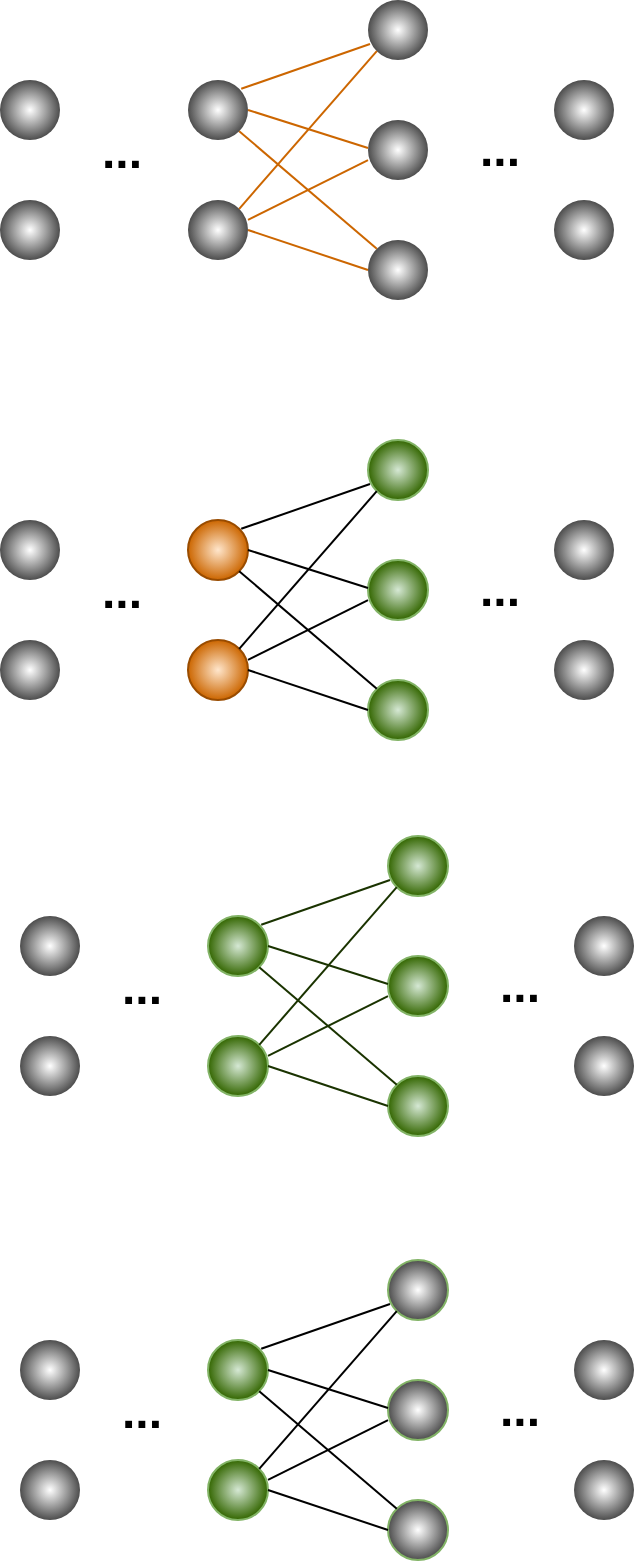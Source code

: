 <mxfile version="24.7.1" type="github">
  <diagram name="Page-1" id="FUWo2Y51OWxyG4Jk93Gd">
    <mxGraphModel dx="1372" dy="820" grid="0" gridSize="10" guides="1" tooltips="1" connect="1" arrows="1" fold="1" page="1" pageScale="1" pageWidth="850" pageHeight="1100" math="0" shadow="0">
      <root>
        <mxCell id="0" />
        <mxCell id="1" parent="0" />
        <mxCell id="ar6Wckdf8JKicGxUos1O-1" value="" style="ellipse;whiteSpace=wrap;html=1;aspect=fixed;gradientColor=#4D4D4D;fillColor=default;gradientDirection=radial;shadow=0;strokeColor=none;" vertex="1" parent="1">
          <mxGeometry x="176" y="400" width="30" height="30" as="geometry" />
        </mxCell>
        <mxCell id="ar6Wckdf8JKicGxUos1O-2" value="" style="ellipse;whiteSpace=wrap;html=1;aspect=fixed;gradientColor=#4D4D4D;fillColor=default;gradientDirection=radial;shadow=0;strokeColor=none;" vertex="1" parent="1">
          <mxGeometry x="453" y="460" width="30" height="30" as="geometry" />
        </mxCell>
        <mxCell id="ar6Wckdf8JKicGxUos1O-3" value="" style="ellipse;whiteSpace=wrap;html=1;aspect=fixed;gradientColor=#4D4D4D;fillColor=default;gradientDirection=radial;shadow=0;strokeColor=none;" vertex="1" parent="1">
          <mxGeometry x="453" y="400" width="30" height="30" as="geometry" />
        </mxCell>
        <mxCell id="ar6Wckdf8JKicGxUos1O-4" value="" style="ellipse;whiteSpace=wrap;html=1;aspect=fixed;fillColor=#d5e8d4;gradientDirection=radial;shadow=0;strokeColor=#82b366;gradientColor=#336600;align=center;verticalAlign=middle;fontFamily=Helvetica;fontSize=12;fontColor=default;" vertex="1" parent="1">
          <mxGeometry x="360" y="480" width="30" height="30" as="geometry" />
        </mxCell>
        <mxCell id="ar6Wckdf8JKicGxUos1O-5" value="" style="ellipse;whiteSpace=wrap;html=1;aspect=fixed;fillColor=#d5e8d4;gradientDirection=radial;shadow=0;strokeColor=#82b366;gradientColor=#336600;align=center;verticalAlign=middle;fontFamily=Helvetica;fontSize=12;fontColor=default;" vertex="1" parent="1">
          <mxGeometry x="360" y="420" width="30" height="30" as="geometry" />
        </mxCell>
        <mxCell id="ar6Wckdf8JKicGxUos1O-6" value="" style="ellipse;whiteSpace=wrap;html=1;aspect=fixed;fillColor=#d5e8d4;gradientDirection=radial;shadow=0;strokeColor=#82b366;gradientColor=#336600;align=center;verticalAlign=middle;fontFamily=Helvetica;fontSize=12;fontColor=default;" vertex="1" parent="1">
          <mxGeometry x="360" y="360" width="30" height="30" as="geometry" />
        </mxCell>
        <mxCell id="ar6Wckdf8JKicGxUos1O-7" value="" style="ellipse;whiteSpace=wrap;html=1;aspect=fixed;fillColor=#ffe6cc;gradientDirection=radial;shadow=0;strokeColor=#994C00;gradientColor=#CC6600;align=center;verticalAlign=middle;fontFamily=Helvetica;fontSize=12;fontColor=default;" vertex="1" parent="1">
          <mxGeometry x="270" y="460" width="30" height="30" as="geometry" />
        </mxCell>
        <mxCell id="ar6Wckdf8JKicGxUos1O-8" value="" style="ellipse;whiteSpace=wrap;html=1;aspect=fixed;fillColor=#ffe6cc;gradientDirection=radial;shadow=0;strokeColor=#994C00;gradientColor=#CC6600;align=center;verticalAlign=middle;fontFamily=Helvetica;fontSize=12;fontColor=default;" vertex="1" parent="1">
          <mxGeometry x="270" y="400" width="30" height="30" as="geometry" />
        </mxCell>
        <mxCell id="ar6Wckdf8JKicGxUos1O-9" value="" style="ellipse;whiteSpace=wrap;html=1;aspect=fixed;gradientColor=#4D4D4D;fillColor=default;gradientDirection=radial;shadow=0;strokeColor=none;" vertex="1" parent="1">
          <mxGeometry x="176" y="460" width="30" height="30" as="geometry" />
        </mxCell>
        <mxCell id="ar6Wckdf8JKicGxUos1O-10" value="" style="endArrow=none;html=1;rounded=0;exitX=1;exitY=0;exitDx=0;exitDy=0;" edge="1" parent="1">
          <mxGeometry width="50" height="50" relative="1" as="geometry">
            <mxPoint x="296.607" y="404.393" as="sourcePoint" />
            <mxPoint x="361" y="382" as="targetPoint" />
          </mxGeometry>
        </mxCell>
        <mxCell id="ar6Wckdf8JKicGxUos1O-11" value="" style="endArrow=none;html=1;rounded=0;entryX=0;entryY=0.667;entryDx=0;entryDy=0;exitX=1;exitY=0.333;exitDx=0;exitDy=0;exitPerimeter=0;entryPerimeter=0;" edge="1" parent="1" source="ar6Wckdf8JKicGxUos1O-7" target="ar6Wckdf8JKicGxUos1O-5">
          <mxGeometry width="50" height="50" relative="1" as="geometry">
            <mxPoint x="290" y="470" as="sourcePoint" />
            <mxPoint x="360" y="430" as="targetPoint" />
          </mxGeometry>
        </mxCell>
        <mxCell id="ar6Wckdf8JKicGxUos1O-12" value="" style="endArrow=none;html=1;rounded=0;entryX=0;entryY=0.5;entryDx=0;entryDy=0;exitX=1;exitY=0.5;exitDx=0;exitDy=0;" edge="1" parent="1" source="ar6Wckdf8JKicGxUos1O-7" target="ar6Wckdf8JKicGxUos1O-4">
          <mxGeometry width="50" height="50" relative="1" as="geometry">
            <mxPoint x="306" y="474" as="sourcePoint" />
            <mxPoint x="374" y="456" as="targetPoint" />
          </mxGeometry>
        </mxCell>
        <mxCell id="ar6Wckdf8JKicGxUos1O-13" value="" style="endArrow=none;html=1;rounded=0;entryX=0;entryY=0.5;entryDx=0;entryDy=0;exitX=1;exitY=0.5;exitDx=0;exitDy=0;" edge="1" parent="1" source="ar6Wckdf8JKicGxUos1O-8">
          <mxGeometry width="50" height="50" relative="1" as="geometry">
            <mxPoint x="290" y="420" as="sourcePoint" />
            <mxPoint x="360" y="434" as="targetPoint" />
          </mxGeometry>
        </mxCell>
        <mxCell id="ar6Wckdf8JKicGxUos1O-14" value="" style="endArrow=none;html=1;rounded=0;entryX=0;entryY=0;entryDx=0;entryDy=0;exitX=1;exitY=1;exitDx=0;exitDy=0;" edge="1" parent="1" source="ar6Wckdf8JKicGxUos1O-8" target="ar6Wckdf8JKicGxUos1O-4">
          <mxGeometry width="50" height="50" relative="1" as="geometry">
            <mxPoint x="300" y="430" as="sourcePoint" />
            <mxPoint x="350" y="444" as="targetPoint" />
          </mxGeometry>
        </mxCell>
        <mxCell id="ar6Wckdf8JKicGxUos1O-15" value="" style="endArrow=none;html=1;rounded=0;entryX=0;entryY=1;entryDx=0;entryDy=0;exitX=1;exitY=0;exitDx=0;exitDy=0;" edge="1" parent="1" source="ar6Wckdf8JKicGxUos1O-7" target="ar6Wckdf8JKicGxUos1O-6">
          <mxGeometry width="50" height="50" relative="1" as="geometry">
            <mxPoint x="290" y="470" as="sourcePoint" />
            <mxPoint x="354" y="431" as="targetPoint" />
          </mxGeometry>
        </mxCell>
        <mxCell id="ar6Wckdf8JKicGxUos1O-16" value="&lt;font style=&quot;font-size: 24px;&quot;&gt;&lt;b&gt;...&lt;/b&gt;&lt;/font&gt;" style="text;html=1;align=center;verticalAlign=middle;whiteSpace=wrap;rounded=0;" vertex="1" parent="1">
          <mxGeometry x="217" y="421" width="40" height="30" as="geometry" />
        </mxCell>
        <mxCell id="ar6Wckdf8JKicGxUos1O-17" value="&lt;font style=&quot;font-size: 24px;&quot;&gt;&lt;b&gt;...&lt;/b&gt;&lt;/font&gt;" style="text;html=1;align=center;verticalAlign=middle;whiteSpace=wrap;rounded=0;" vertex="1" parent="1">
          <mxGeometry x="406" y="420" width="40" height="30" as="geometry" />
        </mxCell>
        <mxCell id="ar6Wckdf8JKicGxUos1O-18" value="" style="ellipse;whiteSpace=wrap;html=1;aspect=fixed;gradientColor=#4D4D4D;fillColor=default;gradientDirection=radial;shadow=0;strokeColor=none;" vertex="1" parent="1">
          <mxGeometry x="186" y="598" width="30" height="30" as="geometry" />
        </mxCell>
        <mxCell id="ar6Wckdf8JKicGxUos1O-19" value="" style="ellipse;whiteSpace=wrap;html=1;aspect=fixed;gradientColor=#4D4D4D;fillColor=default;gradientDirection=radial;shadow=0;strokeColor=none;" vertex="1" parent="1">
          <mxGeometry x="463" y="658" width="30" height="30" as="geometry" />
        </mxCell>
        <mxCell id="ar6Wckdf8JKicGxUos1O-20" value="" style="ellipse;whiteSpace=wrap;html=1;aspect=fixed;gradientColor=#4D4D4D;fillColor=default;gradientDirection=radial;shadow=0;strokeColor=none;" vertex="1" parent="1">
          <mxGeometry x="463" y="598" width="30" height="30" as="geometry" />
        </mxCell>
        <mxCell id="ar6Wckdf8JKicGxUos1O-21" value="" style="ellipse;whiteSpace=wrap;html=1;aspect=fixed;gradientColor=#336600;fillColor=#d5e8d4;gradientDirection=radial;shadow=0;strokeColor=#82b366;align=center;verticalAlign=middle;fontFamily=Helvetica;fontSize=12;fontColor=default;" vertex="1" parent="1">
          <mxGeometry x="370" y="678" width="30" height="30" as="geometry" />
        </mxCell>
        <mxCell id="ar6Wckdf8JKicGxUos1O-22" value="" style="ellipse;whiteSpace=wrap;html=1;aspect=fixed;gradientColor=#336600;fillColor=#d5e8d4;gradientDirection=radial;shadow=0;strokeColor=#82b366;align=center;verticalAlign=middle;fontFamily=Helvetica;fontSize=12;fontColor=default;" vertex="1" parent="1">
          <mxGeometry x="370" y="618" width="30" height="30" as="geometry" />
        </mxCell>
        <mxCell id="ar6Wckdf8JKicGxUos1O-23" value="" style="ellipse;whiteSpace=wrap;html=1;aspect=fixed;gradientColor=#336600;fillColor=#d5e8d4;gradientDirection=radial;shadow=0;strokeColor=#82b366;align=center;verticalAlign=middle;fontFamily=Helvetica;fontSize=12;fontColor=default;" vertex="1" parent="1">
          <mxGeometry x="370" y="558" width="30" height="30" as="geometry" />
        </mxCell>
        <mxCell id="ar6Wckdf8JKicGxUos1O-24" value="" style="ellipse;whiteSpace=wrap;html=1;aspect=fixed;gradientColor=#336600;fillColor=#d5e8d4;gradientDirection=radial;shadow=0;strokeColor=#82b366;align=center;verticalAlign=middle;fontFamily=Helvetica;fontSize=12;fontColor=default;" vertex="1" parent="1">
          <mxGeometry x="280" y="658" width="30" height="30" as="geometry" />
        </mxCell>
        <mxCell id="ar6Wckdf8JKicGxUos1O-25" value="" style="ellipse;whiteSpace=wrap;html=1;aspect=fixed;gradientColor=#336600;fillColor=#d5e8d4;gradientDirection=radial;shadow=0;strokeColor=#82b366;align=center;verticalAlign=middle;fontFamily=Helvetica;fontSize=12;fontColor=default;" vertex="1" parent="1">
          <mxGeometry x="280" y="598" width="30" height="30" as="geometry" />
        </mxCell>
        <mxCell id="ar6Wckdf8JKicGxUos1O-26" value="" style="ellipse;whiteSpace=wrap;html=1;aspect=fixed;gradientColor=#4D4D4D;fillColor=default;gradientDirection=radial;shadow=0;strokeColor=none;" vertex="1" parent="1">
          <mxGeometry x="186" y="658" width="30" height="30" as="geometry" />
        </mxCell>
        <mxCell id="ar6Wckdf8JKicGxUos1O-27" value="" style="endArrow=none;html=1;rounded=0;exitX=1;exitY=0;exitDx=0;exitDy=0;strokeColor=#1A3300;" edge="1" parent="1">
          <mxGeometry width="50" height="50" relative="1" as="geometry">
            <mxPoint x="306.607" y="602.393" as="sourcePoint" />
            <mxPoint x="371" y="580" as="targetPoint" />
          </mxGeometry>
        </mxCell>
        <mxCell id="ar6Wckdf8JKicGxUos1O-28" value="" style="endArrow=none;html=1;rounded=0;entryX=0;entryY=0.667;entryDx=0;entryDy=0;exitX=1;exitY=0.333;exitDx=0;exitDy=0;exitPerimeter=0;entryPerimeter=0;strokeColor=#1A3300;" edge="1" parent="1" source="ar6Wckdf8JKicGxUos1O-24" target="ar6Wckdf8JKicGxUos1O-22">
          <mxGeometry width="50" height="50" relative="1" as="geometry">
            <mxPoint x="300" y="668" as="sourcePoint" />
            <mxPoint x="370" y="628" as="targetPoint" />
          </mxGeometry>
        </mxCell>
        <mxCell id="ar6Wckdf8JKicGxUos1O-29" value="" style="endArrow=none;html=1;rounded=0;entryX=0;entryY=0.5;entryDx=0;entryDy=0;exitX=1;exitY=0.5;exitDx=0;exitDy=0;strokeColor=#1A3300;" edge="1" parent="1" source="ar6Wckdf8JKicGxUos1O-24" target="ar6Wckdf8JKicGxUos1O-21">
          <mxGeometry width="50" height="50" relative="1" as="geometry">
            <mxPoint x="316" y="672" as="sourcePoint" />
            <mxPoint x="384" y="654" as="targetPoint" />
          </mxGeometry>
        </mxCell>
        <mxCell id="ar6Wckdf8JKicGxUos1O-30" value="" style="endArrow=none;html=1;rounded=0;entryX=0;entryY=0.5;entryDx=0;entryDy=0;exitX=1;exitY=0.5;exitDx=0;exitDy=0;strokeColor=#1A3300;" edge="1" parent="1" source="ar6Wckdf8JKicGxUos1O-25">
          <mxGeometry width="50" height="50" relative="1" as="geometry">
            <mxPoint x="300" y="618" as="sourcePoint" />
            <mxPoint x="370" y="632" as="targetPoint" />
          </mxGeometry>
        </mxCell>
        <mxCell id="ar6Wckdf8JKicGxUos1O-31" value="" style="endArrow=none;html=1;rounded=0;entryX=0;entryY=0;entryDx=0;entryDy=0;exitX=1;exitY=1;exitDx=0;exitDy=0;strokeColor=#1A3300;" edge="1" parent="1" source="ar6Wckdf8JKicGxUos1O-25" target="ar6Wckdf8JKicGxUos1O-21">
          <mxGeometry width="50" height="50" relative="1" as="geometry">
            <mxPoint x="310" y="628" as="sourcePoint" />
            <mxPoint x="360" y="642" as="targetPoint" />
          </mxGeometry>
        </mxCell>
        <mxCell id="ar6Wckdf8JKicGxUos1O-32" value="" style="endArrow=none;html=1;rounded=0;entryX=0;entryY=1;entryDx=0;entryDy=0;exitX=1;exitY=0;exitDx=0;exitDy=0;strokeColor=#1A3300;" edge="1" parent="1" source="ar6Wckdf8JKicGxUos1O-24" target="ar6Wckdf8JKicGxUos1O-23">
          <mxGeometry width="50" height="50" relative="1" as="geometry">
            <mxPoint x="300" y="668" as="sourcePoint" />
            <mxPoint x="364" y="629" as="targetPoint" />
          </mxGeometry>
        </mxCell>
        <mxCell id="ar6Wckdf8JKicGxUos1O-33" value="&lt;font style=&quot;font-size: 24px;&quot;&gt;&lt;b&gt;...&lt;/b&gt;&lt;/font&gt;" style="text;html=1;align=center;verticalAlign=middle;whiteSpace=wrap;rounded=0;" vertex="1" parent="1">
          <mxGeometry x="227" y="619" width="40" height="30" as="geometry" />
        </mxCell>
        <mxCell id="ar6Wckdf8JKicGxUos1O-34" value="&lt;font style=&quot;font-size: 24px;&quot;&gt;&lt;b&gt;...&lt;/b&gt;&lt;/font&gt;" style="text;html=1;align=center;verticalAlign=middle;whiteSpace=wrap;rounded=0;" vertex="1" parent="1">
          <mxGeometry x="416" y="618" width="40" height="30" as="geometry" />
        </mxCell>
        <mxCell id="ar6Wckdf8JKicGxUos1O-35" value="" style="ellipse;whiteSpace=wrap;html=1;aspect=fixed;gradientColor=#4D4D4D;fillColor=default;gradientDirection=radial;shadow=0;strokeColor=none;" vertex="1" parent="1">
          <mxGeometry x="186" y="810" width="30" height="30" as="geometry" />
        </mxCell>
        <mxCell id="ar6Wckdf8JKicGxUos1O-36" value="" style="ellipse;whiteSpace=wrap;html=1;aspect=fixed;gradientColor=#4D4D4D;fillColor=default;gradientDirection=radial;shadow=0;strokeColor=none;" vertex="1" parent="1">
          <mxGeometry x="463" y="870" width="30" height="30" as="geometry" />
        </mxCell>
        <mxCell id="ar6Wckdf8JKicGxUos1O-37" value="" style="ellipse;whiteSpace=wrap;html=1;aspect=fixed;gradientColor=#4D4D4D;fillColor=default;gradientDirection=radial;shadow=0;strokeColor=none;" vertex="1" parent="1">
          <mxGeometry x="463" y="810" width="30" height="30" as="geometry" />
        </mxCell>
        <mxCell id="ar6Wckdf8JKicGxUos1O-38" value="" style="ellipse;whiteSpace=wrap;html=1;aspect=fixed;gradientColor=#4D4D4D;fillColor=default;gradientDirection=radial;shadow=0;strokeColor=#82b366;align=center;verticalAlign=middle;fontFamily=Helvetica;fontSize=12;fontColor=default;" vertex="1" parent="1">
          <mxGeometry x="370" y="890" width="30" height="30" as="geometry" />
        </mxCell>
        <mxCell id="ar6Wckdf8JKicGxUos1O-39" value="" style="ellipse;whiteSpace=wrap;html=1;aspect=fixed;gradientColor=#4D4D4D;fillColor=default;gradientDirection=radial;shadow=0;strokeColor=#82b366;align=center;verticalAlign=middle;fontFamily=Helvetica;fontSize=12;fontColor=default;" vertex="1" parent="1">
          <mxGeometry x="370" y="830" width="30" height="30" as="geometry" />
        </mxCell>
        <mxCell id="ar6Wckdf8JKicGxUos1O-40" value="" style="ellipse;whiteSpace=wrap;html=1;aspect=fixed;gradientColor=#4D4D4D;fillColor=default;gradientDirection=radial;shadow=0;strokeColor=#82b366;align=center;verticalAlign=middle;fontFamily=Helvetica;fontSize=12;fontColor=default;" vertex="1" parent="1">
          <mxGeometry x="370" y="770" width="30" height="30" as="geometry" />
        </mxCell>
        <mxCell id="ar6Wckdf8JKicGxUos1O-41" value="" style="ellipse;whiteSpace=wrap;html=1;aspect=fixed;gradientColor=#336600;fillColor=#d5e8d4;gradientDirection=radial;shadow=0;strokeColor=#82b366;align=center;verticalAlign=middle;fontFamily=Helvetica;fontSize=12;fontColor=default;" vertex="1" parent="1">
          <mxGeometry x="280" y="870" width="30" height="30" as="geometry" />
        </mxCell>
        <mxCell id="ar6Wckdf8JKicGxUos1O-42" value="" style="ellipse;whiteSpace=wrap;html=1;aspect=fixed;gradientColor=#336600;fillColor=#d5e8d4;gradientDirection=radial;shadow=0;strokeColor=#82b366;align=center;verticalAlign=middle;fontFamily=Helvetica;fontSize=12;fontColor=default;" vertex="1" parent="1">
          <mxGeometry x="280" y="810" width="30" height="30" as="geometry" />
        </mxCell>
        <mxCell id="ar6Wckdf8JKicGxUos1O-43" value="" style="ellipse;whiteSpace=wrap;html=1;aspect=fixed;gradientColor=#4D4D4D;fillColor=default;gradientDirection=radial;shadow=0;strokeColor=none;" vertex="1" parent="1">
          <mxGeometry x="186" y="870" width="30" height="30" as="geometry" />
        </mxCell>
        <mxCell id="ar6Wckdf8JKicGxUos1O-44" value="" style="endArrow=none;html=1;rounded=0;exitX=1;exitY=0;exitDx=0;exitDy=0;" edge="1" parent="1">
          <mxGeometry width="50" height="50" relative="1" as="geometry">
            <mxPoint x="306.607" y="814.393" as="sourcePoint" />
            <mxPoint x="371" y="792" as="targetPoint" />
          </mxGeometry>
        </mxCell>
        <mxCell id="ar6Wckdf8JKicGxUos1O-45" value="" style="endArrow=none;html=1;rounded=0;entryX=0;entryY=0.667;entryDx=0;entryDy=0;exitX=1;exitY=0.333;exitDx=0;exitDy=0;exitPerimeter=0;entryPerimeter=0;" edge="1" parent="1" source="ar6Wckdf8JKicGxUos1O-41" target="ar6Wckdf8JKicGxUos1O-39">
          <mxGeometry width="50" height="50" relative="1" as="geometry">
            <mxPoint x="300" y="880" as="sourcePoint" />
            <mxPoint x="370" y="840" as="targetPoint" />
          </mxGeometry>
        </mxCell>
        <mxCell id="ar6Wckdf8JKicGxUos1O-46" value="" style="endArrow=none;html=1;rounded=0;entryX=0;entryY=0.5;entryDx=0;entryDy=0;exitX=1;exitY=0.5;exitDx=0;exitDy=0;" edge="1" parent="1" source="ar6Wckdf8JKicGxUos1O-41" target="ar6Wckdf8JKicGxUos1O-38">
          <mxGeometry width="50" height="50" relative="1" as="geometry">
            <mxPoint x="316" y="884" as="sourcePoint" />
            <mxPoint x="384" y="866" as="targetPoint" />
          </mxGeometry>
        </mxCell>
        <mxCell id="ar6Wckdf8JKicGxUos1O-47" value="" style="endArrow=none;html=1;rounded=0;entryX=0;entryY=0.5;entryDx=0;entryDy=0;exitX=1;exitY=0.5;exitDx=0;exitDy=0;" edge="1" parent="1" source="ar6Wckdf8JKicGxUos1O-42">
          <mxGeometry width="50" height="50" relative="1" as="geometry">
            <mxPoint x="300" y="830" as="sourcePoint" />
            <mxPoint x="370" y="844" as="targetPoint" />
          </mxGeometry>
        </mxCell>
        <mxCell id="ar6Wckdf8JKicGxUos1O-48" value="" style="endArrow=none;html=1;rounded=0;entryX=0;entryY=0;entryDx=0;entryDy=0;exitX=1;exitY=1;exitDx=0;exitDy=0;" edge="1" parent="1" source="ar6Wckdf8JKicGxUos1O-42" target="ar6Wckdf8JKicGxUos1O-38">
          <mxGeometry width="50" height="50" relative="1" as="geometry">
            <mxPoint x="310" y="840" as="sourcePoint" />
            <mxPoint x="360" y="854" as="targetPoint" />
          </mxGeometry>
        </mxCell>
        <mxCell id="ar6Wckdf8JKicGxUos1O-49" value="" style="endArrow=none;html=1;rounded=0;entryX=0;entryY=1;entryDx=0;entryDy=0;exitX=1;exitY=0;exitDx=0;exitDy=0;" edge="1" parent="1" source="ar6Wckdf8JKicGxUos1O-41" target="ar6Wckdf8JKicGxUos1O-40">
          <mxGeometry width="50" height="50" relative="1" as="geometry">
            <mxPoint x="300" y="880" as="sourcePoint" />
            <mxPoint x="364" y="841" as="targetPoint" />
          </mxGeometry>
        </mxCell>
        <mxCell id="ar6Wckdf8JKicGxUos1O-50" value="&lt;font style=&quot;font-size: 24px;&quot;&gt;&lt;b&gt;...&lt;/b&gt;&lt;/font&gt;" style="text;html=1;align=center;verticalAlign=middle;whiteSpace=wrap;rounded=0;" vertex="1" parent="1">
          <mxGeometry x="227" y="831" width="40" height="30" as="geometry" />
        </mxCell>
        <mxCell id="ar6Wckdf8JKicGxUos1O-51" value="&lt;font style=&quot;font-size: 24px;&quot;&gt;&lt;b&gt;...&lt;/b&gt;&lt;/font&gt;" style="text;html=1;align=center;verticalAlign=middle;whiteSpace=wrap;rounded=0;" vertex="1" parent="1">
          <mxGeometry x="416" y="830" width="40" height="30" as="geometry" />
        </mxCell>
        <mxCell id="ar6Wckdf8JKicGxUos1O-52" value="" style="ellipse;whiteSpace=wrap;html=1;aspect=fixed;gradientColor=#4D4D4D;fillColor=default;gradientDirection=radial;shadow=0;strokeColor=none;" vertex="1" parent="1">
          <mxGeometry x="176" y="180" width="30" height="30" as="geometry" />
        </mxCell>
        <mxCell id="ar6Wckdf8JKicGxUos1O-53" value="" style="ellipse;whiteSpace=wrap;html=1;aspect=fixed;gradientColor=#4D4D4D;fillColor=default;gradientDirection=radial;shadow=0;strokeColor=none;" vertex="1" parent="1">
          <mxGeometry x="453" y="240" width="30" height="30" as="geometry" />
        </mxCell>
        <mxCell id="ar6Wckdf8JKicGxUos1O-54" value="" style="ellipse;whiteSpace=wrap;html=1;aspect=fixed;gradientColor=#4D4D4D;fillColor=default;gradientDirection=radial;shadow=0;strokeColor=none;" vertex="1" parent="1">
          <mxGeometry x="453" y="180" width="30" height="30" as="geometry" />
        </mxCell>
        <mxCell id="ar6Wckdf8JKicGxUos1O-55" value="" style="ellipse;whiteSpace=wrap;html=1;aspect=fixed;gradientColor=#4D4D4D;fillColor=default;gradientDirection=radial;shadow=0;strokeColor=none;" vertex="1" parent="1">
          <mxGeometry x="360" y="260" width="30" height="30" as="geometry" />
        </mxCell>
        <mxCell id="ar6Wckdf8JKicGxUos1O-56" value="" style="ellipse;whiteSpace=wrap;html=1;aspect=fixed;gradientColor=#4D4D4D;fillColor=default;gradientDirection=radial;shadow=0;strokeColor=none;" vertex="1" parent="1">
          <mxGeometry x="360" y="200" width="30" height="30" as="geometry" />
        </mxCell>
        <mxCell id="ar6Wckdf8JKicGxUos1O-57" value="" style="ellipse;whiteSpace=wrap;html=1;aspect=fixed;gradientColor=#4D4D4D;fillColor=default;gradientDirection=radial;shadow=0;strokeColor=none;" vertex="1" parent="1">
          <mxGeometry x="360" y="140" width="30" height="30" as="geometry" />
        </mxCell>
        <mxCell id="ar6Wckdf8JKicGxUos1O-58" value="" style="ellipse;whiteSpace=wrap;html=1;aspect=fixed;gradientColor=#4D4D4D;fillColor=default;gradientDirection=radial;shadow=0;strokeColor=none;" vertex="1" parent="1">
          <mxGeometry x="270" y="240" width="30" height="30" as="geometry" />
        </mxCell>
        <mxCell id="ar6Wckdf8JKicGxUos1O-59" value="" style="ellipse;whiteSpace=wrap;html=1;aspect=fixed;gradientColor=#4D4D4D;fillColor=default;gradientDirection=radial;shadow=0;strokeColor=none;" vertex="1" parent="1">
          <mxGeometry x="270" y="180" width="30" height="30" as="geometry" />
        </mxCell>
        <mxCell id="ar6Wckdf8JKicGxUos1O-60" value="" style="ellipse;whiteSpace=wrap;html=1;aspect=fixed;gradientColor=#4D4D4D;fillColor=default;gradientDirection=radial;shadow=0;strokeColor=none;" vertex="1" parent="1">
          <mxGeometry x="176" y="240" width="30" height="30" as="geometry" />
        </mxCell>
        <mxCell id="ar6Wckdf8JKicGxUos1O-61" value="" style="endArrow=none;html=1;rounded=0;exitX=1;exitY=0;exitDx=0;exitDy=0;strokeColor=#CC6600;" edge="1" parent="1">
          <mxGeometry width="50" height="50" relative="1" as="geometry">
            <mxPoint x="296.607" y="184.393" as="sourcePoint" />
            <mxPoint x="361" y="162" as="targetPoint" />
          </mxGeometry>
        </mxCell>
        <mxCell id="ar6Wckdf8JKicGxUos1O-62" value="" style="endArrow=none;html=1;rounded=0;entryX=0;entryY=0.667;entryDx=0;entryDy=0;exitX=1;exitY=0.333;exitDx=0;exitDy=0;exitPerimeter=0;entryPerimeter=0;strokeColor=#CC6600;" edge="1" parent="1" source="ar6Wckdf8JKicGxUos1O-58" target="ar6Wckdf8JKicGxUos1O-56">
          <mxGeometry width="50" height="50" relative="1" as="geometry">
            <mxPoint x="290" y="250" as="sourcePoint" />
            <mxPoint x="360" y="210" as="targetPoint" />
          </mxGeometry>
        </mxCell>
        <mxCell id="ar6Wckdf8JKicGxUos1O-63" value="" style="endArrow=none;html=1;rounded=0;entryX=0;entryY=0.5;entryDx=0;entryDy=0;exitX=1;exitY=0.5;exitDx=0;exitDy=0;strokeColor=#CC6600;" edge="1" parent="1" source="ar6Wckdf8JKicGxUos1O-58" target="ar6Wckdf8JKicGxUos1O-55">
          <mxGeometry width="50" height="50" relative="1" as="geometry">
            <mxPoint x="306" y="254" as="sourcePoint" />
            <mxPoint x="374" y="236" as="targetPoint" />
          </mxGeometry>
        </mxCell>
        <mxCell id="ar6Wckdf8JKicGxUos1O-64" value="" style="endArrow=none;html=1;rounded=0;entryX=0;entryY=0.5;entryDx=0;entryDy=0;exitX=1;exitY=0.5;exitDx=0;exitDy=0;strokeColor=#CC6600;" edge="1" parent="1" source="ar6Wckdf8JKicGxUos1O-59">
          <mxGeometry width="50" height="50" relative="1" as="geometry">
            <mxPoint x="290" y="200" as="sourcePoint" />
            <mxPoint x="360" y="214" as="targetPoint" />
          </mxGeometry>
        </mxCell>
        <mxCell id="ar6Wckdf8JKicGxUos1O-65" value="" style="endArrow=none;html=1;rounded=0;entryX=0;entryY=0;entryDx=0;entryDy=0;exitX=1;exitY=1;exitDx=0;exitDy=0;strokeColor=#CC6600;" edge="1" parent="1" source="ar6Wckdf8JKicGxUos1O-59" target="ar6Wckdf8JKicGxUos1O-55">
          <mxGeometry width="50" height="50" relative="1" as="geometry">
            <mxPoint x="300" y="210" as="sourcePoint" />
            <mxPoint x="350" y="224" as="targetPoint" />
          </mxGeometry>
        </mxCell>
        <mxCell id="ar6Wckdf8JKicGxUos1O-66" value="" style="endArrow=none;html=1;rounded=0;entryX=0;entryY=1;entryDx=0;entryDy=0;exitX=1;exitY=0;exitDx=0;exitDy=0;strokeColor=#CC6600;" edge="1" parent="1" source="ar6Wckdf8JKicGxUos1O-58" target="ar6Wckdf8JKicGxUos1O-57">
          <mxGeometry width="50" height="50" relative="1" as="geometry">
            <mxPoint x="290" y="250" as="sourcePoint" />
            <mxPoint x="354" y="211" as="targetPoint" />
          </mxGeometry>
        </mxCell>
        <mxCell id="ar6Wckdf8JKicGxUos1O-67" value="&lt;font style=&quot;font-size: 24px;&quot;&gt;&lt;b&gt;...&lt;/b&gt;&lt;/font&gt;" style="text;html=1;align=center;verticalAlign=middle;whiteSpace=wrap;rounded=0;" vertex="1" parent="1">
          <mxGeometry x="217" y="201" width="40" height="30" as="geometry" />
        </mxCell>
        <mxCell id="ar6Wckdf8JKicGxUos1O-68" value="&lt;font style=&quot;font-size: 24px;&quot;&gt;&lt;b&gt;...&lt;/b&gt;&lt;/font&gt;" style="text;html=1;align=center;verticalAlign=middle;whiteSpace=wrap;rounded=0;" vertex="1" parent="1">
          <mxGeometry x="406" y="200" width="40" height="30" as="geometry" />
        </mxCell>
      </root>
    </mxGraphModel>
  </diagram>
</mxfile>
